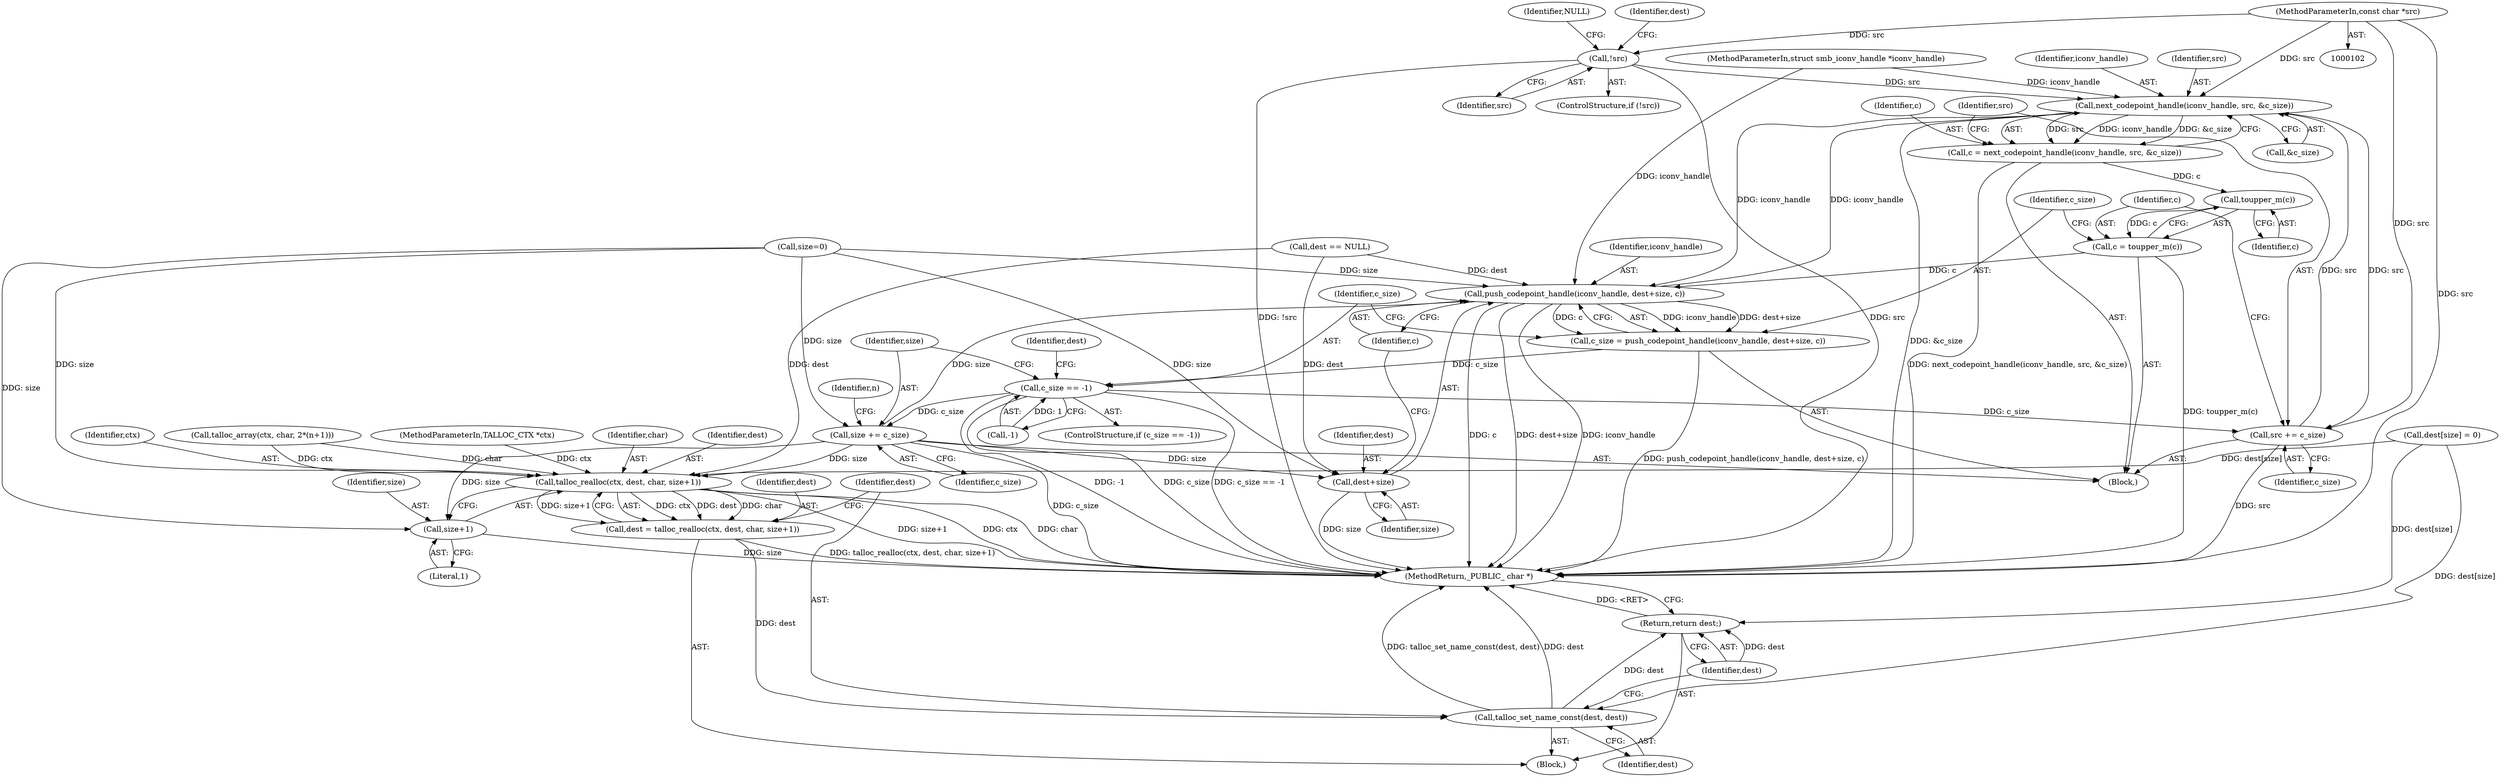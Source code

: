 digraph "1_samba_ba5dbda6d0174a59d221c45cca52ecd232820d48_1@pointer" {
"1000105" [label="(MethodParameterIn,const char *src)"];
"1000114" [label="(Call,!src)"];
"1000147" [label="(Call,next_codepoint_handle(iconv_handle, src, &c_size))"];
"1000145" [label="(Call,c = next_codepoint_handle(iconv_handle, src, &c_size))"];
"1000157" [label="(Call,toupper_m(c))"];
"1000155" [label="(Call,c = toupper_m(c))"];
"1000161" [label="(Call,push_codepoint_handle(iconv_handle, dest+size, c))"];
"1000159" [label="(Call,c_size = push_codepoint_handle(iconv_handle, dest+size, c))"];
"1000168" [label="(Call,c_size == -1)"];
"1000152" [label="(Call,src += c_size)"];
"1000177" [label="(Call,size += c_size)"];
"1000163" [label="(Call,dest+size)"];
"1000187" [label="(Call,talloc_realloc(ctx, dest, char, size+1))"];
"1000185" [label="(Call,dest = talloc_realloc(ctx, dest, char, size+1))"];
"1000194" [label="(Call,talloc_set_name_const(dest, dest))"];
"1000197" [label="(Return,return dest;)"];
"1000191" [label="(Call,size+1)"];
"1000190" [label="(Identifier,char)"];
"1000161" [label="(Call,push_codepoint_handle(iconv_handle, dest+size, c))"];
"1000177" [label="(Call,size += c_size)"];
"1000194" [label="(Call,talloc_set_name_const(dest, dest))"];
"1000192" [label="(Identifier,size)"];
"1000156" [label="(Identifier,c)"];
"1000114" [label="(Call,!src)"];
"1000168" [label="(Call,c_size == -1)"];
"1000150" [label="(Call,&c_size)"];
"1000186" [label="(Identifier,dest)"];
"1000118" [label="(Identifier,NULL)"];
"1000195" [label="(Identifier,dest)"];
"1000152" [label="(Call,src += c_size)"];
"1000155" [label="(Call,c = toupper_m(c))"];
"1000115" [label="(Identifier,src)"];
"1000166" [label="(Identifier,c)"];
"1000164" [label="(Identifier,dest)"];
"1000174" [label="(Identifier,dest)"];
"1000159" [label="(Call,c_size = push_codepoint_handle(iconv_handle, dest+size, c))"];
"1000191" [label="(Call,size+1)"];
"1000120" [label="(Identifier,dest)"];
"1000142" [label="(Block,)"];
"1000105" [label="(MethodParameterIn,const char *src)"];
"1000162" [label="(Identifier,iconv_handle)"];
"1000187" [label="(Call,talloc_realloc(ctx, dest, char, size+1))"];
"1000198" [label="(Identifier,dest)"];
"1000145" [label="(Call,c = next_codepoint_handle(iconv_handle, src, &c_size))"];
"1000157" [label="(Call,toupper_m(c))"];
"1000197" [label="(Return,return dest;)"];
"1000178" [label="(Identifier,size)"];
"1000130" [label="(Call,dest == NULL)"];
"1000189" [label="(Identifier,dest)"];
"1000107" [label="(Block,)"];
"1000170" [label="(Call,-1)"];
"1000103" [label="(MethodParameterIn,struct smb_iconv_handle *iconv_handle)"];
"1000146" [label="(Identifier,c)"];
"1000121" [label="(Call,talloc_array(ctx, char, 2*(n+1)))"];
"1000139" [label="(Identifier,n)"];
"1000158" [label="(Identifier,c)"];
"1000196" [label="(Identifier,dest)"];
"1000148" [label="(Identifier,iconv_handle)"];
"1000180" [label="(Call,dest[size] = 0)"];
"1000113" [label="(ControlStructure,if (!src))"];
"1000149" [label="(Identifier,src)"];
"1000153" [label="(Identifier,src)"];
"1000163" [label="(Call,dest+size)"];
"1000109" [label="(Call,size=0)"];
"1000154" [label="(Identifier,c_size)"];
"1000188" [label="(Identifier,ctx)"];
"1000147" [label="(Call,next_codepoint_handle(iconv_handle, src, &c_size))"];
"1000160" [label="(Identifier,c_size)"];
"1000179" [label="(Identifier,c_size)"];
"1000193" [label="(Literal,1)"];
"1000167" [label="(ControlStructure,if (c_size == -1))"];
"1000104" [label="(MethodParameterIn,TALLOC_CTX *ctx)"];
"1000185" [label="(Call,dest = talloc_realloc(ctx, dest, char, size+1))"];
"1000199" [label="(MethodReturn,_PUBLIC_ char *)"];
"1000169" [label="(Identifier,c_size)"];
"1000165" [label="(Identifier,size)"];
"1000105" -> "1000102"  [label="AST: "];
"1000105" -> "1000199"  [label="DDG: src"];
"1000105" -> "1000114"  [label="DDG: src"];
"1000105" -> "1000147"  [label="DDG: src"];
"1000105" -> "1000152"  [label="DDG: src"];
"1000114" -> "1000113"  [label="AST: "];
"1000114" -> "1000115"  [label="CFG: "];
"1000115" -> "1000114"  [label="AST: "];
"1000118" -> "1000114"  [label="CFG: "];
"1000120" -> "1000114"  [label="CFG: "];
"1000114" -> "1000199"  [label="DDG: !src"];
"1000114" -> "1000199"  [label="DDG: src"];
"1000114" -> "1000147"  [label="DDG: src"];
"1000147" -> "1000145"  [label="AST: "];
"1000147" -> "1000150"  [label="CFG: "];
"1000148" -> "1000147"  [label="AST: "];
"1000149" -> "1000147"  [label="AST: "];
"1000150" -> "1000147"  [label="AST: "];
"1000145" -> "1000147"  [label="CFG: "];
"1000147" -> "1000199"  [label="DDG: &c_size"];
"1000147" -> "1000145"  [label="DDG: iconv_handle"];
"1000147" -> "1000145"  [label="DDG: src"];
"1000147" -> "1000145"  [label="DDG: &c_size"];
"1000161" -> "1000147"  [label="DDG: iconv_handle"];
"1000103" -> "1000147"  [label="DDG: iconv_handle"];
"1000152" -> "1000147"  [label="DDG: src"];
"1000147" -> "1000152"  [label="DDG: src"];
"1000147" -> "1000161"  [label="DDG: iconv_handle"];
"1000145" -> "1000142"  [label="AST: "];
"1000146" -> "1000145"  [label="AST: "];
"1000153" -> "1000145"  [label="CFG: "];
"1000145" -> "1000199"  [label="DDG: next_codepoint_handle(iconv_handle, src, &c_size)"];
"1000145" -> "1000157"  [label="DDG: c"];
"1000157" -> "1000155"  [label="AST: "];
"1000157" -> "1000158"  [label="CFG: "];
"1000158" -> "1000157"  [label="AST: "];
"1000155" -> "1000157"  [label="CFG: "];
"1000157" -> "1000155"  [label="DDG: c"];
"1000155" -> "1000142"  [label="AST: "];
"1000156" -> "1000155"  [label="AST: "];
"1000160" -> "1000155"  [label="CFG: "];
"1000155" -> "1000199"  [label="DDG: toupper_m(c)"];
"1000155" -> "1000161"  [label="DDG: c"];
"1000161" -> "1000159"  [label="AST: "];
"1000161" -> "1000166"  [label="CFG: "];
"1000162" -> "1000161"  [label="AST: "];
"1000163" -> "1000161"  [label="AST: "];
"1000166" -> "1000161"  [label="AST: "];
"1000159" -> "1000161"  [label="CFG: "];
"1000161" -> "1000199"  [label="DDG: c"];
"1000161" -> "1000199"  [label="DDG: dest+size"];
"1000161" -> "1000199"  [label="DDG: iconv_handle"];
"1000161" -> "1000159"  [label="DDG: iconv_handle"];
"1000161" -> "1000159"  [label="DDG: dest+size"];
"1000161" -> "1000159"  [label="DDG: c"];
"1000103" -> "1000161"  [label="DDG: iconv_handle"];
"1000130" -> "1000161"  [label="DDG: dest"];
"1000177" -> "1000161"  [label="DDG: size"];
"1000109" -> "1000161"  [label="DDG: size"];
"1000159" -> "1000142"  [label="AST: "];
"1000160" -> "1000159"  [label="AST: "];
"1000169" -> "1000159"  [label="CFG: "];
"1000159" -> "1000199"  [label="DDG: push_codepoint_handle(iconv_handle, dest+size, c)"];
"1000159" -> "1000168"  [label="DDG: c_size"];
"1000168" -> "1000167"  [label="AST: "];
"1000168" -> "1000170"  [label="CFG: "];
"1000169" -> "1000168"  [label="AST: "];
"1000170" -> "1000168"  [label="AST: "];
"1000174" -> "1000168"  [label="CFG: "];
"1000178" -> "1000168"  [label="CFG: "];
"1000168" -> "1000199"  [label="DDG: c_size == -1"];
"1000168" -> "1000199"  [label="DDG: c_size"];
"1000168" -> "1000199"  [label="DDG: -1"];
"1000168" -> "1000152"  [label="DDG: c_size"];
"1000170" -> "1000168"  [label="DDG: 1"];
"1000168" -> "1000177"  [label="DDG: c_size"];
"1000152" -> "1000142"  [label="AST: "];
"1000152" -> "1000154"  [label="CFG: "];
"1000153" -> "1000152"  [label="AST: "];
"1000154" -> "1000152"  [label="AST: "];
"1000156" -> "1000152"  [label="CFG: "];
"1000152" -> "1000199"  [label="DDG: src"];
"1000177" -> "1000142"  [label="AST: "];
"1000177" -> "1000179"  [label="CFG: "];
"1000178" -> "1000177"  [label="AST: "];
"1000179" -> "1000177"  [label="AST: "];
"1000139" -> "1000177"  [label="CFG: "];
"1000177" -> "1000199"  [label="DDG: c_size"];
"1000177" -> "1000163"  [label="DDG: size"];
"1000109" -> "1000177"  [label="DDG: size"];
"1000177" -> "1000187"  [label="DDG: size"];
"1000177" -> "1000191"  [label="DDG: size"];
"1000163" -> "1000165"  [label="CFG: "];
"1000164" -> "1000163"  [label="AST: "];
"1000165" -> "1000163"  [label="AST: "];
"1000166" -> "1000163"  [label="CFG: "];
"1000163" -> "1000199"  [label="DDG: size"];
"1000130" -> "1000163"  [label="DDG: dest"];
"1000109" -> "1000163"  [label="DDG: size"];
"1000187" -> "1000185"  [label="AST: "];
"1000187" -> "1000191"  [label="CFG: "];
"1000188" -> "1000187"  [label="AST: "];
"1000189" -> "1000187"  [label="AST: "];
"1000190" -> "1000187"  [label="AST: "];
"1000191" -> "1000187"  [label="AST: "];
"1000185" -> "1000187"  [label="CFG: "];
"1000187" -> "1000199"  [label="DDG: ctx"];
"1000187" -> "1000199"  [label="DDG: char"];
"1000187" -> "1000199"  [label="DDG: size+1"];
"1000187" -> "1000185"  [label="DDG: ctx"];
"1000187" -> "1000185"  [label="DDG: dest"];
"1000187" -> "1000185"  [label="DDG: char"];
"1000187" -> "1000185"  [label="DDG: size+1"];
"1000121" -> "1000187"  [label="DDG: ctx"];
"1000121" -> "1000187"  [label="DDG: char"];
"1000104" -> "1000187"  [label="DDG: ctx"];
"1000180" -> "1000187"  [label="DDG: dest[size]"];
"1000130" -> "1000187"  [label="DDG: dest"];
"1000109" -> "1000187"  [label="DDG: size"];
"1000185" -> "1000107"  [label="AST: "];
"1000186" -> "1000185"  [label="AST: "];
"1000195" -> "1000185"  [label="CFG: "];
"1000185" -> "1000199"  [label="DDG: talloc_realloc(ctx, dest, char, size+1)"];
"1000185" -> "1000194"  [label="DDG: dest"];
"1000194" -> "1000107"  [label="AST: "];
"1000194" -> "1000196"  [label="CFG: "];
"1000195" -> "1000194"  [label="AST: "];
"1000196" -> "1000194"  [label="AST: "];
"1000198" -> "1000194"  [label="CFG: "];
"1000194" -> "1000199"  [label="DDG: talloc_set_name_const(dest, dest)"];
"1000194" -> "1000199"  [label="DDG: dest"];
"1000180" -> "1000194"  [label="DDG: dest[size]"];
"1000194" -> "1000197"  [label="DDG: dest"];
"1000197" -> "1000107"  [label="AST: "];
"1000197" -> "1000198"  [label="CFG: "];
"1000198" -> "1000197"  [label="AST: "];
"1000199" -> "1000197"  [label="CFG: "];
"1000197" -> "1000199"  [label="DDG: <RET>"];
"1000198" -> "1000197"  [label="DDG: dest"];
"1000180" -> "1000197"  [label="DDG: dest[size]"];
"1000191" -> "1000193"  [label="CFG: "];
"1000192" -> "1000191"  [label="AST: "];
"1000193" -> "1000191"  [label="AST: "];
"1000191" -> "1000199"  [label="DDG: size"];
"1000109" -> "1000191"  [label="DDG: size"];
}
